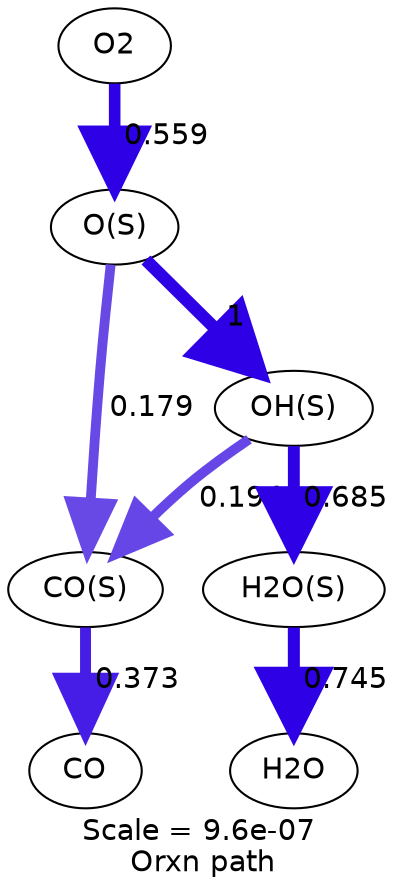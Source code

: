digraph reaction_paths {
center=1;
s4 -> s10[fontname="Helvetica", style="setlinewidth(5.56)", arrowsize=2.78, color="0.7, 1.06, 0.9"
, label=" 0.559"];
s10 -> s11[fontname="Helvetica", style="setlinewidth(4.7)", arrowsize=2.35, color="0.7, 0.679, 0.9"
, label=" 0.179"];
s10 -> s14[fontname="Helvetica", style="setlinewidth(6)", arrowsize=3, color="0.7, 1.5, 0.9"
, label=" 1"];
s11 -> s8[fontname="Helvetica", style="setlinewidth(5.25)", arrowsize=2.63, color="0.7, 0.873, 0.9"
, label=" 0.373"];
s14 -> s11[fontname="Helvetica", style="setlinewidth(4.76)", arrowsize=2.38, color="0.7, 0.694, 0.9"
, label=" 0.194"];
s14 -> s15[fontname="Helvetica", style="setlinewidth(5.71)", arrowsize=2.86, color="0.7, 1.18, 0.9"
, label=" 0.685"];
s15 -> s6[fontname="Helvetica", style="setlinewidth(5.78)", arrowsize=2.89, color="0.7, 1.25, 0.9"
, label=" 0.745"];
s4 [ fontname="Helvetica", label="O2"];
s6 [ fontname="Helvetica", label="H2O"];
s8 [ fontname="Helvetica", label="CO"];
s10 [ fontname="Helvetica", label="O(S)"];
s11 [ fontname="Helvetica", label="CO(S)"];
s14 [ fontname="Helvetica", label="OH(S)"];
s15 [ fontname="Helvetica", label="H2O(S)"];
 label = "Scale = 9.6e-07\l Orxn path";
 fontname = "Helvetica";
}
